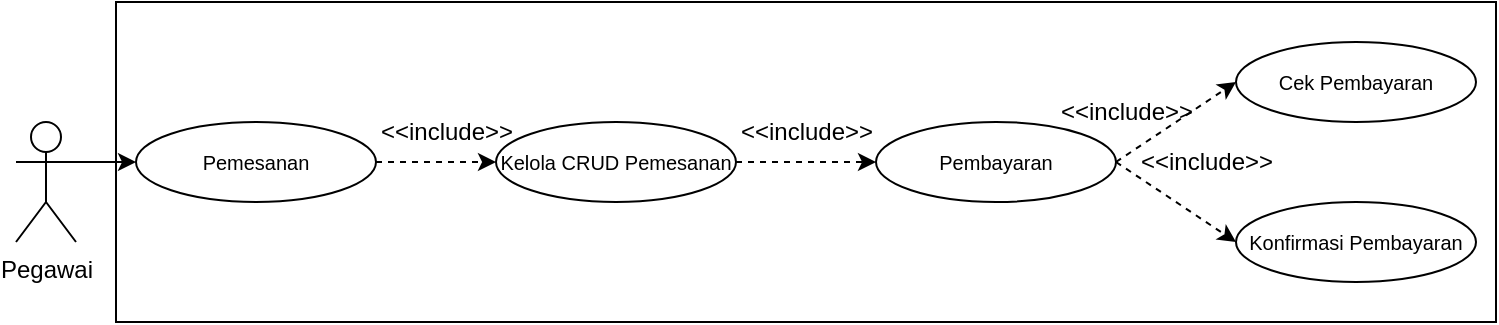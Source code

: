 <mxfile version="21.3.6" type="github">
  <diagram name="Page-1" id="XmNvGrhXyMhRQj3r0GB2">
    <mxGraphModel dx="30" dy="560" grid="1" gridSize="10" guides="1" tooltips="1" connect="1" arrows="1" fold="1" page="1" pageScale="1" pageWidth="850" pageHeight="1100" math="0" shadow="0">
      <root>
        <mxCell id="0" />
        <mxCell id="1" parent="0" />
        <mxCell id="Q-AXj50fh7RN7zTjwjfb-2" value="" style="rounded=0;whiteSpace=wrap;html=1;" vertex="1" parent="1">
          <mxGeometry x="910" y="280" width="690" height="160" as="geometry" />
        </mxCell>
        <mxCell id="gzXm-2DNW7AxcOASxkk4-2" value="&lt;font style=&quot;font-size: 10px;&quot;&gt;Pembayaran&lt;/font&gt;" style="ellipse;whiteSpace=wrap;html=1;" parent="1" vertex="1">
          <mxGeometry x="1290" y="340" width="120" height="40" as="geometry" />
        </mxCell>
        <mxCell id="gzXm-2DNW7AxcOASxkk4-3" value="" style="edgeStyle=orthogonalEdgeStyle;rounded=0;orthogonalLoop=1;jettySize=auto;html=1;dashed=1;" parent="1" source="gzXm-2DNW7AxcOASxkk4-4" target="gzXm-2DNW7AxcOASxkk4-6" edge="1">
          <mxGeometry relative="1" as="geometry" />
        </mxCell>
        <mxCell id="gzXm-2DNW7AxcOASxkk4-4" value="&lt;font style=&quot;font-size: 10px;&quot;&gt;Pemesanan&lt;/font&gt;" style="ellipse;whiteSpace=wrap;html=1;" parent="1" vertex="1">
          <mxGeometry x="920" y="340" width="120" height="40" as="geometry" />
        </mxCell>
        <mxCell id="gzXm-2DNW7AxcOASxkk4-6" value="&lt;font style=&quot;font-size: 10px;&quot;&gt;Kelola CRUD Pemesanan&lt;/font&gt;" style="ellipse;whiteSpace=wrap;html=1;" parent="1" vertex="1">
          <mxGeometry x="1100" y="340" width="120" height="40" as="geometry" />
        </mxCell>
        <mxCell id="gzXm-2DNW7AxcOASxkk4-7" value="&lt;font style=&quot;font-size: 10px;&quot;&gt;Cek Pembayaran&lt;/font&gt;" style="ellipse;whiteSpace=wrap;html=1;" parent="1" vertex="1">
          <mxGeometry x="1470" y="300" width="120" height="40" as="geometry" />
        </mxCell>
        <mxCell id="gzXm-2DNW7AxcOASxkk4-8" value="&lt;font style=&quot;font-size: 10px;&quot;&gt;Konfirmasi Pembayaran&lt;/font&gt;" style="ellipse;whiteSpace=wrap;html=1;" parent="1" vertex="1">
          <mxGeometry x="1470" y="380" width="120" height="40" as="geometry" />
        </mxCell>
        <mxCell id="gzXm-2DNW7AxcOASxkk4-9" value="&amp;lt;&amp;lt;include&amp;gt;&amp;gt;" style="text;html=1;align=center;verticalAlign=middle;resizable=0;points=[];autosize=1;strokeColor=none;fillColor=none;" parent="1" vertex="1">
          <mxGeometry x="1030" y="330" width="90" height="30" as="geometry" />
        </mxCell>
        <mxCell id="gzXm-2DNW7AxcOASxkk4-11" value="&amp;lt;&amp;lt;include&amp;gt;&amp;gt;" style="text;html=1;align=center;verticalAlign=middle;resizable=0;points=[];autosize=1;strokeColor=none;fillColor=none;" parent="1" vertex="1">
          <mxGeometry x="1210" y="330" width="90" height="30" as="geometry" />
        </mxCell>
        <mxCell id="gzXm-2DNW7AxcOASxkk4-12" value="" style="endArrow=classic;html=1;rounded=0;entryX=0;entryY=0.5;entryDx=0;entryDy=0;exitX=1;exitY=0.5;exitDx=0;exitDy=0;dashed=1;" parent="1" source="gzXm-2DNW7AxcOASxkk4-6" target="gzXm-2DNW7AxcOASxkk4-2" edge="1">
          <mxGeometry width="50" height="50" relative="1" as="geometry">
            <mxPoint x="1270" y="360" as="sourcePoint" />
            <mxPoint x="1320" y="310" as="targetPoint" />
          </mxGeometry>
        </mxCell>
        <mxCell id="gzXm-2DNW7AxcOASxkk4-13" value="" style="endArrow=classic;html=1;rounded=0;entryX=0;entryY=0.5;entryDx=0;entryDy=0;exitX=1;exitY=0.5;exitDx=0;exitDy=0;dashed=1;" parent="1" source="gzXm-2DNW7AxcOASxkk4-2" target="gzXm-2DNW7AxcOASxkk4-7" edge="1">
          <mxGeometry width="50" height="50" relative="1" as="geometry">
            <mxPoint x="1450" y="360" as="sourcePoint" />
            <mxPoint x="1510" y="360" as="targetPoint" />
          </mxGeometry>
        </mxCell>
        <mxCell id="gzXm-2DNW7AxcOASxkk4-14" value="" style="endArrow=classic;html=1;rounded=0;entryX=0;entryY=0.5;entryDx=0;entryDy=0;exitX=1;exitY=0.5;exitDx=0;exitDy=0;dashed=1;" parent="1" source="gzXm-2DNW7AxcOASxkk4-2" target="gzXm-2DNW7AxcOASxkk4-8" edge="1">
          <mxGeometry width="50" height="50" relative="1" as="geometry">
            <mxPoint x="1460" y="370" as="sourcePoint" />
            <mxPoint x="1510" y="340" as="targetPoint" />
          </mxGeometry>
        </mxCell>
        <mxCell id="gzXm-2DNW7AxcOASxkk4-15" value="&amp;lt;&amp;lt;include&amp;gt;&amp;gt;" style="text;html=1;align=center;verticalAlign=middle;resizable=0;points=[];autosize=1;strokeColor=none;fillColor=none;" parent="1" vertex="1">
          <mxGeometry x="1370" y="320" width="90" height="30" as="geometry" />
        </mxCell>
        <mxCell id="gzXm-2DNW7AxcOASxkk4-16" value="&amp;lt;&amp;lt;include&amp;gt;&amp;gt;" style="text;html=1;align=center;verticalAlign=middle;resizable=0;points=[];autosize=1;strokeColor=none;fillColor=none;" parent="1" vertex="1">
          <mxGeometry x="1410" y="345" width="90" height="30" as="geometry" />
        </mxCell>
        <mxCell id="gzXm-2DNW7AxcOASxkk4-18" value="Pegawai" style="shape=umlActor;verticalLabelPosition=bottom;verticalAlign=top;html=1;outlineConnect=0;" parent="1" vertex="1">
          <mxGeometry x="860" y="340" width="30" height="60" as="geometry" />
        </mxCell>
        <mxCell id="gzXm-2DNW7AxcOASxkk4-19" value="" style="endArrow=classic;html=1;rounded=0;entryX=0;entryY=0.5;entryDx=0;entryDy=0;" parent="1" target="gzXm-2DNW7AxcOASxkk4-4" edge="1">
          <mxGeometry width="50" height="50" relative="1" as="geometry">
            <mxPoint x="890" y="360" as="sourcePoint" />
            <mxPoint x="940" y="310" as="targetPoint" />
          </mxGeometry>
        </mxCell>
      </root>
    </mxGraphModel>
  </diagram>
</mxfile>
